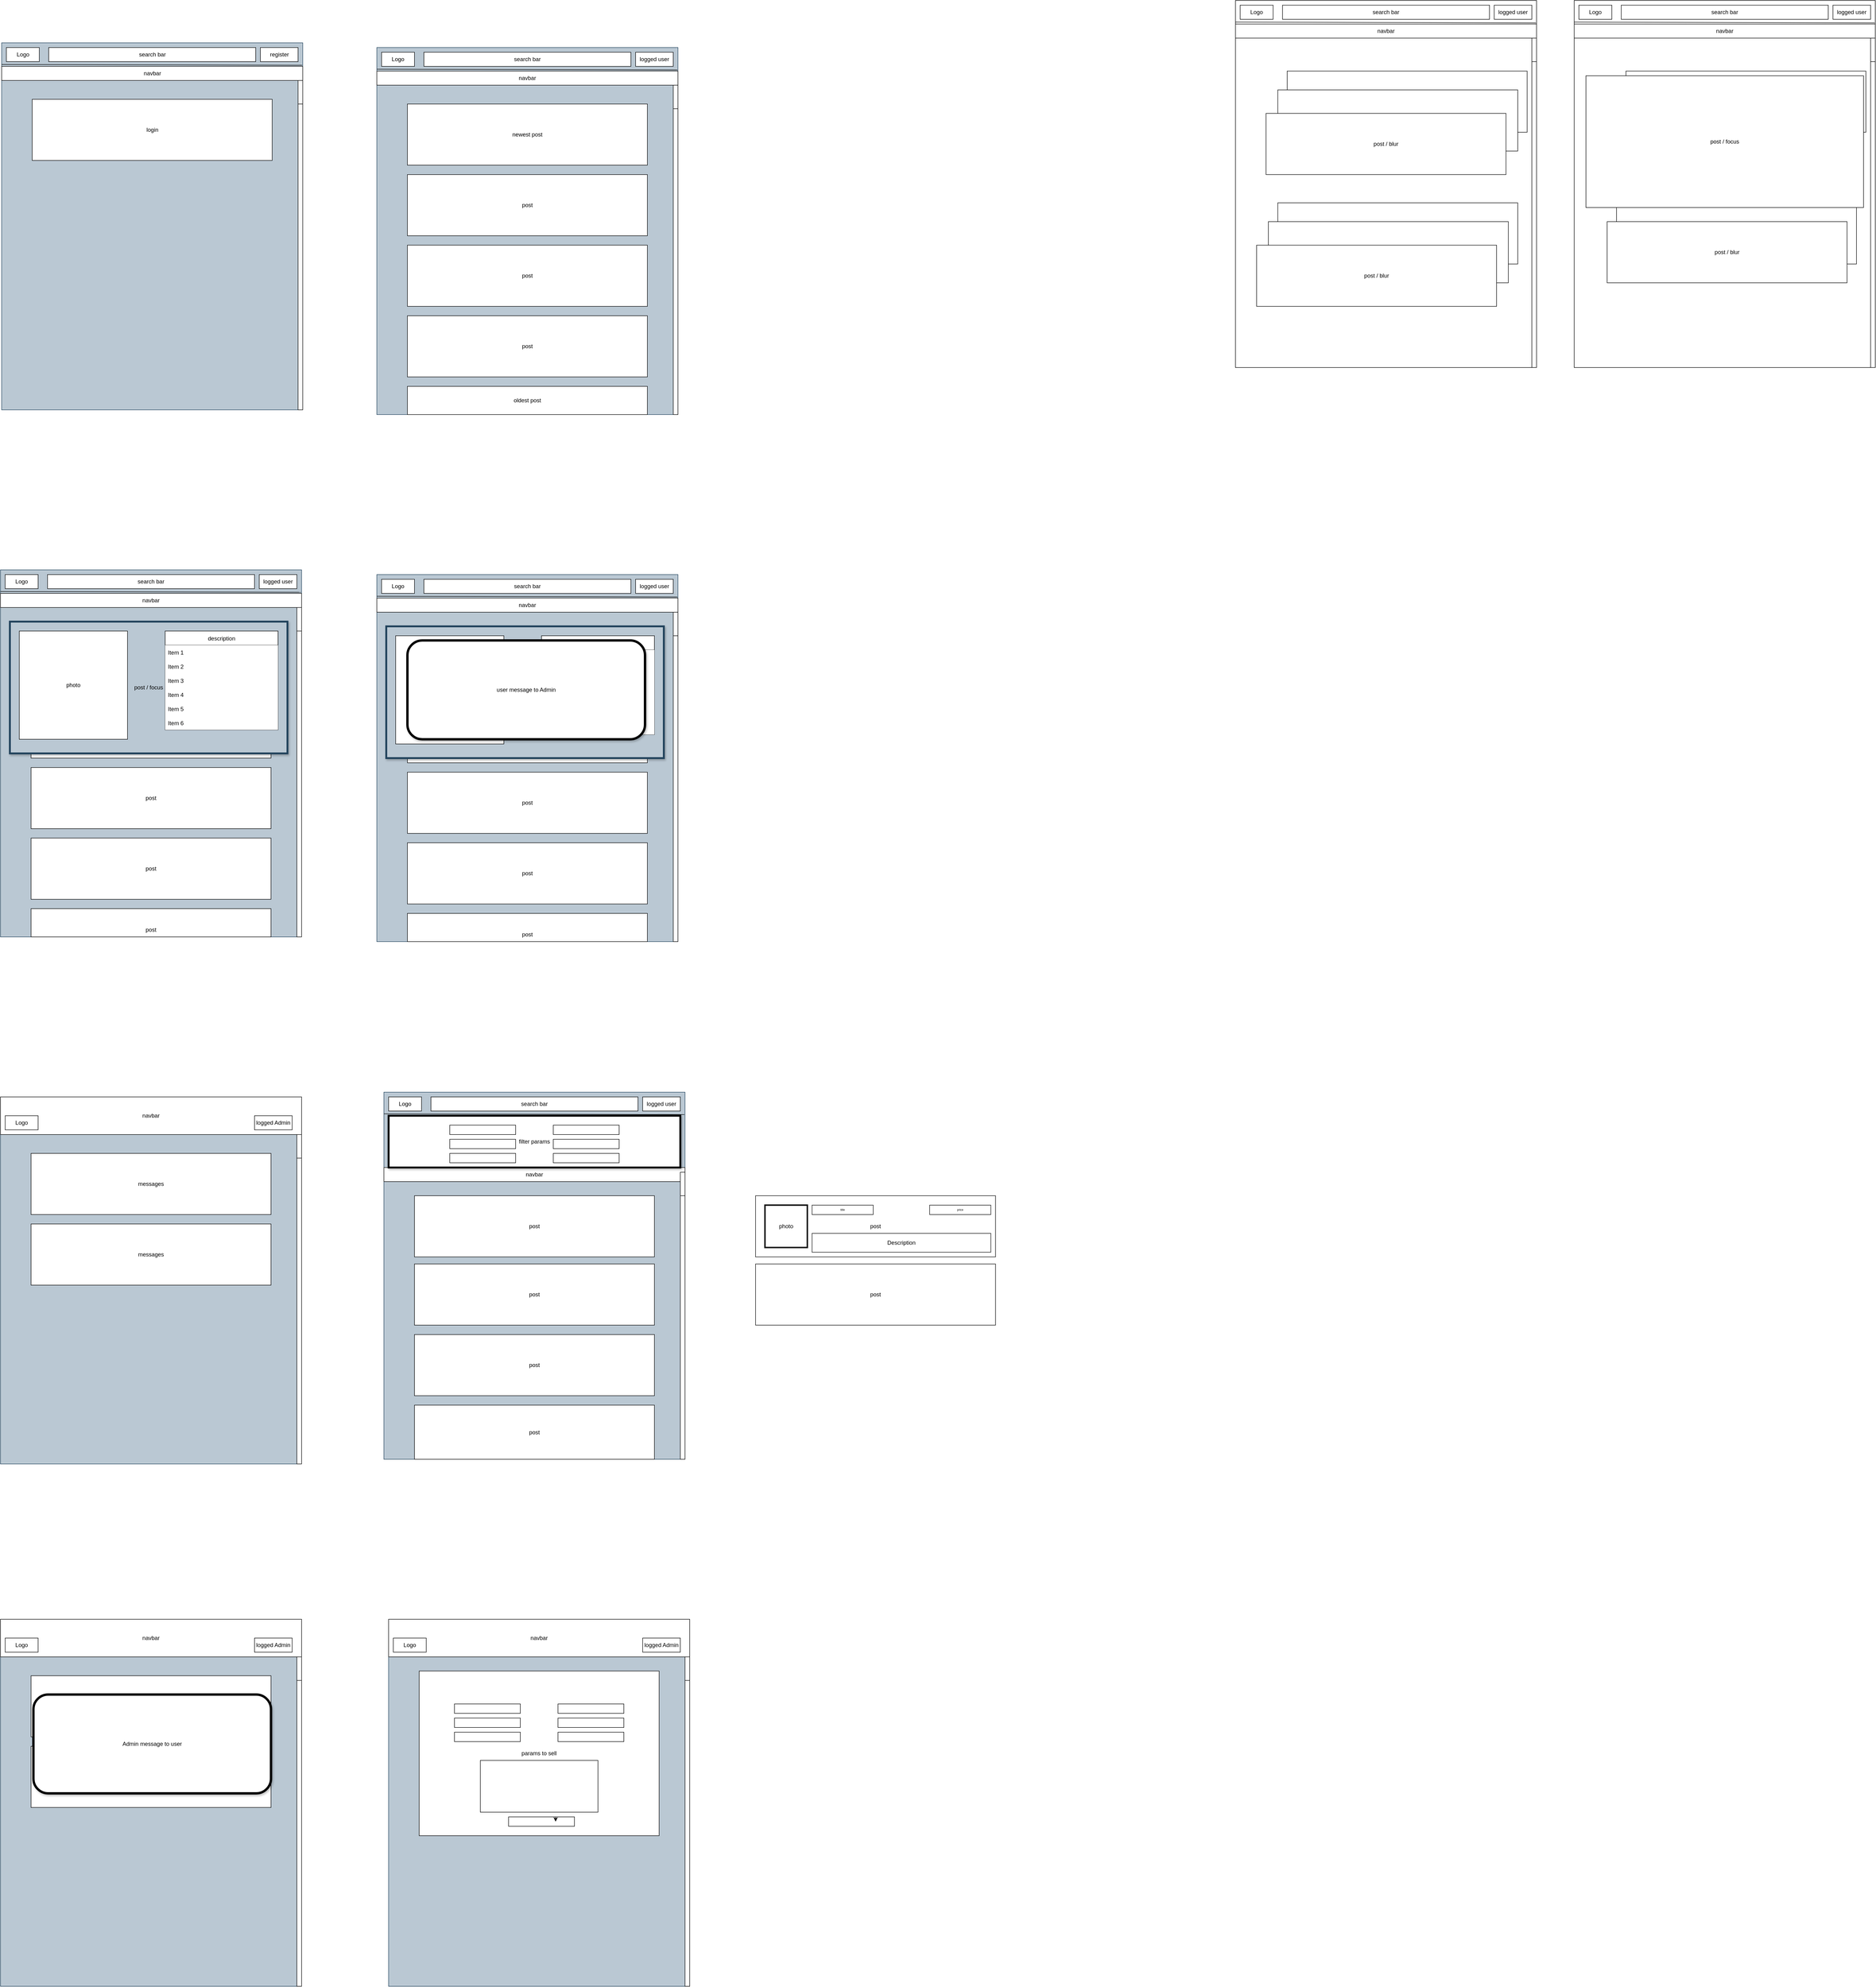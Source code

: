<mxfile version="17.4.0" type="github"><diagram id="93Ngcf3RvPuJD8LFvW3L" name="Page-1"><mxGraphModel dx="2220" dy="1323" grid="1" gridSize="10" guides="1" tooltips="1" connect="1" arrows="1" fold="1" page="1" pageScale="1" pageWidth="850" pageHeight="1100" math="0" shadow="0"><root><mxCell id="0"/><mxCell id="1" parent="0"/><mxCell id="HHoXv9YRz0qzlwkMwSRR-1" value="" style="rounded=0;whiteSpace=wrap;html=1;fillColor=#bac8d3;strokeColor=#23445d;" vertex="1" parent="1"><mxGeometry x="75" y="100" width="640" height="780" as="geometry"/></mxCell><mxCell id="HHoXv9YRz0qzlwkMwSRR-2" value="Logo" style="rounded=0;whiteSpace=wrap;html=1;" vertex="1" parent="1"><mxGeometry x="85" y="110" width="70" height="30" as="geometry"/></mxCell><mxCell id="HHoXv9YRz0qzlwkMwSRR-3" value="search bar" style="rounded=0;whiteSpace=wrap;html=1;" vertex="1" parent="1"><mxGeometry x="175" y="110" width="440" height="30" as="geometry"/></mxCell><mxCell id="HHoXv9YRz0qzlwkMwSRR-4" value="logged user" style="rounded=0;whiteSpace=wrap;html=1;" vertex="1" parent="1"><mxGeometry x="625" y="110" width="80" height="30" as="geometry"/></mxCell><mxCell id="HHoXv9YRz0qzlwkMwSRR-5" value="" style="endArrow=none;html=1;rounded=0;entryX=0.998;entryY=0.061;entryDx=0;entryDy=0;entryPerimeter=0;" edge="1" parent="1" target="HHoXv9YRz0qzlwkMwSRR-1"><mxGeometry width="50" height="50" relative="1" as="geometry"><mxPoint x="75" y="146" as="sourcePoint"/><mxPoint x="475" y="460" as="targetPoint"/></mxGeometry></mxCell><mxCell id="HHoXv9YRz0qzlwkMwSRR-6" value="navbar" style="rounded=0;whiteSpace=wrap;html=1;" vertex="1" parent="1"><mxGeometry x="75" y="150" width="640" height="30" as="geometry"/></mxCell><mxCell id="HHoXv9YRz0qzlwkMwSRR-19" value="newest post" style="rounded=0;whiteSpace=wrap;html=1;" vertex="1" parent="1"><mxGeometry x="140" y="220" width="510" height="130" as="geometry"/></mxCell><mxCell id="HHoXv9YRz0qzlwkMwSRR-20" value="post" style="rounded=0;whiteSpace=wrap;html=1;" vertex="1" parent="1"><mxGeometry x="140" y="370" width="510" height="130" as="geometry"/></mxCell><mxCell id="HHoXv9YRz0qzlwkMwSRR-21" value="post" style="rounded=0;whiteSpace=wrap;html=1;" vertex="1" parent="1"><mxGeometry x="140" y="520" width="510" height="130" as="geometry"/></mxCell><mxCell id="HHoXv9YRz0qzlwkMwSRR-22" value="post" style="rounded=0;whiteSpace=wrap;html=1;" vertex="1" parent="1"><mxGeometry x="140" y="670" width="510" height="130" as="geometry"/></mxCell><mxCell id="HHoXv9YRz0qzlwkMwSRR-23" value="oldest post" style="rounded=0;whiteSpace=wrap;html=1;" vertex="1" parent="1"><mxGeometry x="140" y="820" width="510" height="60" as="geometry"/></mxCell><mxCell id="HHoXv9YRz0qzlwkMwSRR-24" value="" style="rounded=0;whiteSpace=wrap;html=1;" vertex="1" parent="1"><mxGeometry x="705" y="180" width="10" height="700" as="geometry"/></mxCell><mxCell id="HHoXv9YRz0qzlwkMwSRR-25" value="" style="rounded=0;whiteSpace=wrap;html=1;" vertex="1" parent="1"><mxGeometry x="705" y="180" width="10" height="50" as="geometry"/></mxCell><mxCell id="HHoXv9YRz0qzlwkMwSRR-28" value="" style="rounded=0;whiteSpace=wrap;html=1;fillColor=#bac8d3;strokeColor=#23445d;" vertex="1" parent="1"><mxGeometry x="-722.5" y="90" width="640" height="780" as="geometry"/></mxCell><mxCell id="HHoXv9YRz0qzlwkMwSRR-29" value="Logo" style="rounded=0;whiteSpace=wrap;html=1;" vertex="1" parent="1"><mxGeometry x="-712.5" y="100" width="70" height="30" as="geometry"/></mxCell><mxCell id="HHoXv9YRz0qzlwkMwSRR-30" value="search bar" style="rounded=0;whiteSpace=wrap;html=1;" vertex="1" parent="1"><mxGeometry x="-622.5" y="100" width="440" height="30" as="geometry"/></mxCell><mxCell id="HHoXv9YRz0qzlwkMwSRR-31" value="register" style="rounded=0;whiteSpace=wrap;html=1;" vertex="1" parent="1"><mxGeometry x="-172.5" y="100" width="80" height="30" as="geometry"/></mxCell><mxCell id="HHoXv9YRz0qzlwkMwSRR-32" value="" style="endArrow=none;html=1;rounded=0;entryX=0.998;entryY=0.061;entryDx=0;entryDy=0;entryPerimeter=0;" edge="1" parent="1" target="HHoXv9YRz0qzlwkMwSRR-28"><mxGeometry width="50" height="50" relative="1" as="geometry"><mxPoint x="-722.5" y="136" as="sourcePoint"/><mxPoint x="-322.5" y="450" as="targetPoint"/></mxGeometry></mxCell><mxCell id="HHoXv9YRz0qzlwkMwSRR-33" value="navbar" style="rounded=0;whiteSpace=wrap;html=1;" vertex="1" parent="1"><mxGeometry x="-722.5" y="140" width="640" height="30" as="geometry"/></mxCell><mxCell id="HHoXv9YRz0qzlwkMwSRR-34" value="login" style="rounded=0;whiteSpace=wrap;html=1;" vertex="1" parent="1"><mxGeometry x="-657.5" y="210" width="510" height="130" as="geometry"/></mxCell><mxCell id="HHoXv9YRz0qzlwkMwSRR-39" value="" style="rounded=0;whiteSpace=wrap;html=1;" vertex="1" parent="1"><mxGeometry x="-92.5" y="170" width="10" height="700" as="geometry"/></mxCell><mxCell id="HHoXv9YRz0qzlwkMwSRR-40" value="" style="rounded=0;whiteSpace=wrap;html=1;" vertex="1" parent="1"><mxGeometry x="-92.5" y="170" width="10" height="50" as="geometry"/></mxCell><mxCell id="HHoXv9YRz0qzlwkMwSRR-41" value="" style="rounded=0;whiteSpace=wrap;html=1;" vertex="1" parent="1"><mxGeometry x="1900" width="640" height="780" as="geometry"/></mxCell><mxCell id="HHoXv9YRz0qzlwkMwSRR-42" value="Logo" style="rounded=0;whiteSpace=wrap;html=1;" vertex="1" parent="1"><mxGeometry x="1910" y="10" width="70" height="30" as="geometry"/></mxCell><mxCell id="HHoXv9YRz0qzlwkMwSRR-43" value="search bar" style="rounded=0;whiteSpace=wrap;html=1;" vertex="1" parent="1"><mxGeometry x="2000" y="10" width="440" height="30" as="geometry"/></mxCell><mxCell id="HHoXv9YRz0qzlwkMwSRR-44" value="logged user" style="rounded=0;whiteSpace=wrap;html=1;" vertex="1" parent="1"><mxGeometry x="2450" y="10" width="80" height="30" as="geometry"/></mxCell><mxCell id="HHoXv9YRz0qzlwkMwSRR-45" value="" style="endArrow=none;html=1;rounded=0;entryX=0.998;entryY=0.061;entryDx=0;entryDy=0;entryPerimeter=0;" edge="1" parent="1" target="HHoXv9YRz0qzlwkMwSRR-41"><mxGeometry width="50" height="50" relative="1" as="geometry"><mxPoint x="1900.0" y="46" as="sourcePoint"/><mxPoint x="2300" y="360" as="targetPoint"/></mxGeometry></mxCell><mxCell id="HHoXv9YRz0qzlwkMwSRR-46" value="navbar" style="rounded=0;whiteSpace=wrap;html=1;" vertex="1" parent="1"><mxGeometry x="1900" y="50" width="640" height="30" as="geometry"/></mxCell><mxCell id="HHoXv9YRz0qzlwkMwSRR-47" value="post" style="rounded=0;whiteSpace=wrap;html=1;" vertex="1" parent="1"><mxGeometry x="2010" y="150" width="510" height="130" as="geometry"/></mxCell><mxCell id="HHoXv9YRz0qzlwkMwSRR-48" value="post" style="rounded=0;whiteSpace=wrap;html=1;" vertex="1" parent="1"><mxGeometry x="1990" y="190" width="510" height="130" as="geometry"/></mxCell><mxCell id="HHoXv9YRz0qzlwkMwSRR-49" value="post / blur" style="rounded=0;whiteSpace=wrap;html=1;" vertex="1" parent="1"><mxGeometry x="1965" y="240" width="510" height="130" as="geometry"/></mxCell><mxCell id="HHoXv9YRz0qzlwkMwSRR-52" value="" style="rounded=0;whiteSpace=wrap;html=1;" vertex="1" parent="1"><mxGeometry x="2530" y="80" width="10" height="700" as="geometry"/></mxCell><mxCell id="HHoXv9YRz0qzlwkMwSRR-53" value="" style="rounded=0;whiteSpace=wrap;html=1;" vertex="1" parent="1"><mxGeometry x="2530" y="80" width="10" height="50" as="geometry"/></mxCell><mxCell id="HHoXv9YRz0qzlwkMwSRR-54" value="post" style="rounded=0;whiteSpace=wrap;html=1;" vertex="1" parent="1"><mxGeometry x="1990" y="430" width="510" height="130" as="geometry"/></mxCell><mxCell id="HHoXv9YRz0qzlwkMwSRR-55" value="post" style="rounded=0;whiteSpace=wrap;html=1;" vertex="1" parent="1"><mxGeometry x="1970" y="470" width="510" height="130" as="geometry"/></mxCell><mxCell id="HHoXv9YRz0qzlwkMwSRR-56" value="post / blur" style="rounded=0;whiteSpace=wrap;html=1;" vertex="1" parent="1"><mxGeometry x="1945" y="520" width="510" height="130" as="geometry"/></mxCell><mxCell id="HHoXv9YRz0qzlwkMwSRR-58" value="" style="rounded=0;whiteSpace=wrap;html=1;" vertex="1" parent="1"><mxGeometry x="2620" width="640" height="780" as="geometry"/></mxCell><mxCell id="HHoXv9YRz0qzlwkMwSRR-59" value="Logo" style="rounded=0;whiteSpace=wrap;html=1;" vertex="1" parent="1"><mxGeometry x="2630" y="10" width="70" height="30" as="geometry"/></mxCell><mxCell id="HHoXv9YRz0qzlwkMwSRR-60" value="search bar" style="rounded=0;whiteSpace=wrap;html=1;" vertex="1" parent="1"><mxGeometry x="2720" y="10" width="440" height="30" as="geometry"/></mxCell><mxCell id="HHoXv9YRz0qzlwkMwSRR-61" value="logged user" style="rounded=0;whiteSpace=wrap;html=1;" vertex="1" parent="1"><mxGeometry x="3170" y="10" width="80" height="30" as="geometry"/></mxCell><mxCell id="HHoXv9YRz0qzlwkMwSRR-62" value="" style="endArrow=none;html=1;rounded=0;entryX=0.998;entryY=0.061;entryDx=0;entryDy=0;entryPerimeter=0;" edge="1" parent="1" target="HHoXv9YRz0qzlwkMwSRR-58"><mxGeometry width="50" height="50" relative="1" as="geometry"><mxPoint x="2620" y="46" as="sourcePoint"/><mxPoint x="3020" y="360" as="targetPoint"/></mxGeometry></mxCell><mxCell id="HHoXv9YRz0qzlwkMwSRR-63" value="navbar" style="rounded=0;whiteSpace=wrap;html=1;" vertex="1" parent="1"><mxGeometry x="2620" y="50" width="640" height="30" as="geometry"/></mxCell><mxCell id="HHoXv9YRz0qzlwkMwSRR-64" value="post" style="rounded=0;whiteSpace=wrap;html=1;" vertex="1" parent="1"><mxGeometry x="2730" y="150" width="510" height="130" as="geometry"/></mxCell><mxCell id="HHoXv9YRz0qzlwkMwSRR-65" value="post" style="rounded=0;whiteSpace=wrap;html=1;" vertex="1" parent="1"><mxGeometry x="2710" y="190" width="510" height="130" as="geometry"/></mxCell><mxCell id="HHoXv9YRz0qzlwkMwSRR-66" value="post" style="rounded=0;whiteSpace=wrap;html=1;" vertex="1" parent="1"><mxGeometry x="2685" y="240" width="510" height="130" as="geometry"/></mxCell><mxCell id="HHoXv9YRz0qzlwkMwSRR-67" value="" style="rounded=0;whiteSpace=wrap;html=1;" vertex="1" parent="1"><mxGeometry x="3250" y="80" width="10" height="700" as="geometry"/></mxCell><mxCell id="HHoXv9YRz0qzlwkMwSRR-68" value="" style="rounded=0;whiteSpace=wrap;html=1;" vertex="1" parent="1"><mxGeometry x="3250" y="80" width="10" height="50" as="geometry"/></mxCell><mxCell id="HHoXv9YRz0qzlwkMwSRR-69" value="post" style="rounded=0;whiteSpace=wrap;html=1;" vertex="1" parent="1"><mxGeometry x="2710" y="430" width="510" height="130" as="geometry"/></mxCell><mxCell id="HHoXv9YRz0qzlwkMwSRR-70" value="post / blur" style="rounded=0;whiteSpace=wrap;html=1;" vertex="1" parent="1"><mxGeometry x="2690" y="470" width="510" height="130" as="geometry"/></mxCell><mxCell id="HHoXv9YRz0qzlwkMwSRR-71" value="post / focus" style="rounded=0;whiteSpace=wrap;html=1;" vertex="1" parent="1"><mxGeometry x="2645" y="160" width="590" height="280" as="geometry"/></mxCell><mxCell id="HHoXv9YRz0qzlwkMwSRR-72" value="" style="rounded=0;whiteSpace=wrap;html=1;fillColor=#bac8d3;strokeColor=#23445d;" vertex="1" parent="1"><mxGeometry x="-725" y="1210" width="640" height="780" as="geometry"/></mxCell><mxCell id="HHoXv9YRz0qzlwkMwSRR-73" value="Logo" style="rounded=0;whiteSpace=wrap;html=1;" vertex="1" parent="1"><mxGeometry x="-715" y="1220" width="70" height="30" as="geometry"/></mxCell><mxCell id="HHoXv9YRz0qzlwkMwSRR-74" value="search bar" style="rounded=0;whiteSpace=wrap;html=1;" vertex="1" parent="1"><mxGeometry x="-625" y="1220" width="440" height="30" as="geometry"/></mxCell><mxCell id="HHoXv9YRz0qzlwkMwSRR-75" value="logged user" style="rounded=0;whiteSpace=wrap;html=1;" vertex="1" parent="1"><mxGeometry x="-175" y="1220" width="80" height="30" as="geometry"/></mxCell><mxCell id="HHoXv9YRz0qzlwkMwSRR-76" value="" style="endArrow=none;html=1;rounded=0;entryX=0.998;entryY=0.061;entryDx=0;entryDy=0;entryPerimeter=0;" edge="1" parent="1" target="HHoXv9YRz0qzlwkMwSRR-72"><mxGeometry width="50" height="50" relative="1" as="geometry"><mxPoint x="-725" y="1256" as="sourcePoint"/><mxPoint x="-325" y="1570" as="targetPoint"/></mxGeometry></mxCell><mxCell id="HHoXv9YRz0qzlwkMwSRR-77" value="navbar" style="rounded=0;whiteSpace=wrap;html=1;" vertex="1" parent="1"><mxGeometry x="-725" y="1260" width="640" height="30" as="geometry"/></mxCell><mxCell id="HHoXv9YRz0qzlwkMwSRR-78" value="post" style="rounded=0;whiteSpace=wrap;html=1;" vertex="1" parent="1"><mxGeometry x="-660" y="1330" width="510" height="130" as="geometry"/></mxCell><mxCell id="HHoXv9YRz0qzlwkMwSRR-79" value="post" style="rounded=0;whiteSpace=wrap;html=1;" vertex="1" parent="1"><mxGeometry x="-660" y="1480" width="510" height="130" as="geometry"/></mxCell><mxCell id="HHoXv9YRz0qzlwkMwSRR-80" value="post" style="rounded=0;whiteSpace=wrap;html=1;" vertex="1" parent="1"><mxGeometry x="-660" y="1630" width="510" height="130" as="geometry"/></mxCell><mxCell id="HHoXv9YRz0qzlwkMwSRR-81" value="post" style="rounded=0;whiteSpace=wrap;html=1;" vertex="1" parent="1"><mxGeometry x="-660" y="1780" width="510" height="130" as="geometry"/></mxCell><mxCell id="HHoXv9YRz0qzlwkMwSRR-82" value="&lt;br&gt;&lt;br&gt;post" style="rounded=0;whiteSpace=wrap;html=1;" vertex="1" parent="1"><mxGeometry x="-660" y="1930" width="510" height="60" as="geometry"/></mxCell><mxCell id="HHoXv9YRz0qzlwkMwSRR-83" value="" style="rounded=0;whiteSpace=wrap;html=1;" vertex="1" parent="1"><mxGeometry x="-95" y="1290" width="10" height="700" as="geometry"/></mxCell><mxCell id="HHoXv9YRz0qzlwkMwSRR-84" value="" style="rounded=0;whiteSpace=wrap;html=1;" vertex="1" parent="1"><mxGeometry x="-95" y="1290" width="10" height="50" as="geometry"/></mxCell><mxCell id="HHoXv9YRz0qzlwkMwSRR-85" value="post / focus" style="rounded=0;whiteSpace=wrap;html=1;fillColor=#bac8d3;strokeColor=#23445d;gradientColor=none;strokeWidth=4;perimeterSpacing=8;glass=0;shadow=1;sketch=0;" vertex="1" parent="1"><mxGeometry x="-705" y="1320" width="590" height="280" as="geometry"/></mxCell><mxCell id="HHoXv9YRz0qzlwkMwSRR-86" value="photo" style="whiteSpace=wrap;html=1;aspect=fixed;" vertex="1" parent="1"><mxGeometry x="-685" y="1340" width="230" height="230" as="geometry"/></mxCell><mxCell id="HHoXv9YRz0qzlwkMwSRR-87" value="description" style="swimlane;fontStyle=0;childLayout=stackLayout;horizontal=1;startSize=30;horizontalStack=0;resizeParent=1;resizeParentMax=0;resizeLast=0;collapsible=1;marginBottom=0;" vertex="1" parent="1"><mxGeometry x="-375" y="1340" width="240" height="210" as="geometry"/></mxCell><mxCell id="HHoXv9YRz0qzlwkMwSRR-88" value="Item 1" style="text;align=left;verticalAlign=middle;spacingLeft=4;spacingRight=4;overflow=hidden;points=[[0,0.5],[1,0.5]];portConstraint=eastwest;rotatable=0;fillColor=default;" vertex="1" parent="HHoXv9YRz0qzlwkMwSRR-87"><mxGeometry y="30" width="240" height="30" as="geometry"/></mxCell><mxCell id="HHoXv9YRz0qzlwkMwSRR-89" value="Item 2" style="text;align=left;verticalAlign=middle;spacingLeft=4;spacingRight=4;overflow=hidden;points=[[0,0.5],[1,0.5]];portConstraint=eastwest;rotatable=0;fillColor=default;" vertex="1" parent="HHoXv9YRz0qzlwkMwSRR-87"><mxGeometry y="60" width="240" height="30" as="geometry"/></mxCell><mxCell id="HHoXv9YRz0qzlwkMwSRR-90" value="Item 3" style="text;align=left;verticalAlign=middle;spacingLeft=4;spacingRight=4;overflow=hidden;points=[[0,0.5],[1,0.5]];portConstraint=eastwest;rotatable=0;fillColor=default;" vertex="1" parent="HHoXv9YRz0qzlwkMwSRR-87"><mxGeometry y="90" width="240" height="30" as="geometry"/></mxCell><mxCell id="HHoXv9YRz0qzlwkMwSRR-91" value="Item 4" style="text;align=left;verticalAlign=middle;spacingLeft=4;spacingRight=4;overflow=hidden;points=[[0,0.5],[1,0.5]];portConstraint=eastwest;rotatable=0;fillColor=default;" vertex="1" parent="HHoXv9YRz0qzlwkMwSRR-87"><mxGeometry y="120" width="240" height="30" as="geometry"/></mxCell><mxCell id="HHoXv9YRz0qzlwkMwSRR-92" value="Item 5" style="text;align=left;verticalAlign=middle;spacingLeft=4;spacingRight=4;overflow=hidden;points=[[0,0.5],[1,0.5]];portConstraint=eastwest;rotatable=0;fillColor=default;" vertex="1" parent="HHoXv9YRz0qzlwkMwSRR-87"><mxGeometry y="150" width="240" height="30" as="geometry"/></mxCell><mxCell id="HHoXv9YRz0qzlwkMwSRR-93" value="Item 6" style="text;align=left;verticalAlign=middle;spacingLeft=4;spacingRight=4;overflow=hidden;points=[[0,0.5],[1,0.5]];portConstraint=eastwest;rotatable=0;fillColor=default;" vertex="1" parent="HHoXv9YRz0qzlwkMwSRR-87"><mxGeometry y="180" width="240" height="30" as="geometry"/></mxCell><mxCell id="HHoXv9YRz0qzlwkMwSRR-94" value="" style="rounded=0;whiteSpace=wrap;html=1;fillColor=#bac8d3;strokeColor=#23445d;" vertex="1" parent="1"><mxGeometry x="90" y="2320" width="640" height="780" as="geometry"/></mxCell><mxCell id="HHoXv9YRz0qzlwkMwSRR-95" value="Logo" style="rounded=0;whiteSpace=wrap;html=1;" vertex="1" parent="1"><mxGeometry x="100" y="2330" width="70" height="30" as="geometry"/></mxCell><mxCell id="HHoXv9YRz0qzlwkMwSRR-96" value="search bar" style="rounded=0;whiteSpace=wrap;html=1;" vertex="1" parent="1"><mxGeometry x="190" y="2330" width="440" height="30" as="geometry"/></mxCell><mxCell id="HHoXv9YRz0qzlwkMwSRR-97" value="logged user" style="rounded=0;whiteSpace=wrap;html=1;" vertex="1" parent="1"><mxGeometry x="640" y="2330" width="80" height="30" as="geometry"/></mxCell><mxCell id="HHoXv9YRz0qzlwkMwSRR-98" value="" style="endArrow=none;html=1;rounded=0;entryX=0.998;entryY=0.061;entryDx=0;entryDy=0;entryPerimeter=0;" edge="1" parent="1" target="HHoXv9YRz0qzlwkMwSRR-94"><mxGeometry width="50" height="50" relative="1" as="geometry"><mxPoint x="90" y="2366" as="sourcePoint"/><mxPoint x="490" y="2680" as="targetPoint"/></mxGeometry></mxCell><mxCell id="HHoXv9YRz0qzlwkMwSRR-99" value="navbar" style="rounded=0;whiteSpace=wrap;html=1;" vertex="1" parent="1"><mxGeometry x="90" y="2480" width="640" height="30" as="geometry"/></mxCell><mxCell id="HHoXv9YRz0qzlwkMwSRR-100" value="post" style="rounded=0;whiteSpace=wrap;html=1;" vertex="1" parent="1"><mxGeometry x="155" y="2685" width="510" height="130" as="geometry"/></mxCell><mxCell id="HHoXv9YRz0qzlwkMwSRR-101" value="post" style="rounded=0;whiteSpace=wrap;html=1;" vertex="1" parent="1"><mxGeometry x="155" y="2835" width="510" height="130" as="geometry"/></mxCell><mxCell id="HHoXv9YRz0qzlwkMwSRR-102" value="post" style="rounded=0;whiteSpace=wrap;html=1;" vertex="1" parent="1"><mxGeometry x="155" y="2985" width="510" height="115" as="geometry"/></mxCell><mxCell id="HHoXv9YRz0qzlwkMwSRR-105" value="" style="rounded=0;whiteSpace=wrap;html=1;" vertex="1" parent="1"><mxGeometry x="720" y="2490" width="10" height="610" as="geometry"/></mxCell><mxCell id="HHoXv9YRz0qzlwkMwSRR-106" value="" style="rounded=0;whiteSpace=wrap;html=1;" vertex="1" parent="1"><mxGeometry x="720" y="2490" width="10" height="50" as="geometry"/></mxCell><mxCell id="HHoXv9YRz0qzlwkMwSRR-107" value="filter params" style="rounded=0;whiteSpace=wrap;html=1;shadow=1;glass=0;sketch=0;strokeWidth=4;fillColor=default;gradientColor=none;" vertex="1" parent="1"><mxGeometry x="100" y="2370" width="620" height="110" as="geometry"/></mxCell><mxCell id="HHoXv9YRz0qzlwkMwSRR-108" value="" style="rounded=0;whiteSpace=wrap;html=1;shadow=0;glass=0;sketch=0;strokeWidth=1;fillColor=default;gradientColor=none;" vertex="1" parent="1"><mxGeometry x="230" y="2390" width="140" height="20" as="geometry"/></mxCell><mxCell id="HHoXv9YRz0qzlwkMwSRR-109" value="" style="rounded=0;whiteSpace=wrap;html=1;shadow=0;glass=0;sketch=0;strokeWidth=1;fillColor=default;gradientColor=none;" vertex="1" parent="1"><mxGeometry x="230" y="2420" width="140" height="20" as="geometry"/></mxCell><mxCell id="HHoXv9YRz0qzlwkMwSRR-110" value="" style="rounded=0;whiteSpace=wrap;html=1;shadow=0;glass=0;sketch=0;strokeWidth=1;fillColor=default;gradientColor=none;" vertex="1" parent="1"><mxGeometry x="230" y="2450" width="140" height="20" as="geometry"/></mxCell><mxCell id="HHoXv9YRz0qzlwkMwSRR-111" value="" style="rounded=0;whiteSpace=wrap;html=1;shadow=0;glass=0;sketch=0;strokeWidth=1;fillColor=default;gradientColor=none;" vertex="1" parent="1"><mxGeometry x="450" y="2390" width="140" height="20" as="geometry"/></mxCell><mxCell id="HHoXv9YRz0qzlwkMwSRR-112" value="" style="rounded=0;whiteSpace=wrap;html=1;shadow=0;glass=0;sketch=0;strokeWidth=1;fillColor=default;gradientColor=none;" vertex="1" parent="1"><mxGeometry x="450" y="2420" width="140" height="20" as="geometry"/></mxCell><mxCell id="HHoXv9YRz0qzlwkMwSRR-113" value="" style="rounded=0;whiteSpace=wrap;html=1;shadow=0;glass=0;sketch=0;strokeWidth=1;fillColor=default;gradientColor=none;" vertex="1" parent="1"><mxGeometry x="450" y="2450" width="140" height="20" as="geometry"/></mxCell><mxCell id="HHoXv9YRz0qzlwkMwSRR-114" value="post" style="rounded=0;whiteSpace=wrap;html=1;" vertex="1" parent="1"><mxGeometry x="155" y="2540" width="510" height="130" as="geometry"/></mxCell><mxCell id="HHoXv9YRz0qzlwkMwSRR-115" style="edgeStyle=orthogonalEdgeStyle;rounded=0;orthogonalLoop=1;jettySize=auto;html=1;exitX=0.5;exitY=1;exitDx=0;exitDy=0;" edge="1" parent="1" source="HHoXv9YRz0qzlwkMwSRR-102" target="HHoXv9YRz0qzlwkMwSRR-102"><mxGeometry relative="1" as="geometry"/></mxCell><mxCell id="HHoXv9YRz0qzlwkMwSRR-117" value="" style="rounded=0;whiteSpace=wrap;html=1;fillColor=#bac8d3;strokeColor=#23445d;" vertex="1" parent="1"><mxGeometry x="75" y="1220" width="640" height="780" as="geometry"/></mxCell><mxCell id="HHoXv9YRz0qzlwkMwSRR-118" value="Logo" style="rounded=0;whiteSpace=wrap;html=1;" vertex="1" parent="1"><mxGeometry x="85" y="1230" width="70" height="30" as="geometry"/></mxCell><mxCell id="HHoXv9YRz0qzlwkMwSRR-119" value="search bar" style="rounded=0;whiteSpace=wrap;html=1;" vertex="1" parent="1"><mxGeometry x="175" y="1230" width="440" height="30" as="geometry"/></mxCell><mxCell id="HHoXv9YRz0qzlwkMwSRR-120" value="logged user" style="rounded=0;whiteSpace=wrap;html=1;" vertex="1" parent="1"><mxGeometry x="625" y="1230" width="80" height="30" as="geometry"/></mxCell><mxCell id="HHoXv9YRz0qzlwkMwSRR-121" value="" style="endArrow=none;html=1;rounded=0;entryX=0.998;entryY=0.061;entryDx=0;entryDy=0;entryPerimeter=0;" edge="1" parent="1" target="HHoXv9YRz0qzlwkMwSRR-117"><mxGeometry width="50" height="50" relative="1" as="geometry"><mxPoint x="75" y="1266" as="sourcePoint"/><mxPoint x="475" y="1580" as="targetPoint"/></mxGeometry></mxCell><mxCell id="HHoXv9YRz0qzlwkMwSRR-122" value="navbar" style="rounded=0;whiteSpace=wrap;html=1;" vertex="1" parent="1"><mxGeometry x="75" y="1270" width="640" height="30" as="geometry"/></mxCell><mxCell id="HHoXv9YRz0qzlwkMwSRR-123" value="post" style="rounded=0;whiteSpace=wrap;html=1;" vertex="1" parent="1"><mxGeometry x="140" y="1340" width="510" height="130" as="geometry"/></mxCell><mxCell id="HHoXv9YRz0qzlwkMwSRR-124" value="post" style="rounded=0;whiteSpace=wrap;html=1;" vertex="1" parent="1"><mxGeometry x="140" y="1490" width="510" height="130" as="geometry"/></mxCell><mxCell id="HHoXv9YRz0qzlwkMwSRR-125" value="post" style="rounded=0;whiteSpace=wrap;html=1;" vertex="1" parent="1"><mxGeometry x="140" y="1640" width="510" height="130" as="geometry"/></mxCell><mxCell id="HHoXv9YRz0qzlwkMwSRR-126" value="post" style="rounded=0;whiteSpace=wrap;html=1;" vertex="1" parent="1"><mxGeometry x="140" y="1790" width="510" height="130" as="geometry"/></mxCell><mxCell id="HHoXv9YRz0qzlwkMwSRR-127" value="&lt;br&gt;&lt;br&gt;post" style="rounded=0;whiteSpace=wrap;html=1;" vertex="1" parent="1"><mxGeometry x="140" y="1940" width="510" height="60" as="geometry"/></mxCell><mxCell id="HHoXv9YRz0qzlwkMwSRR-128" value="" style="rounded=0;whiteSpace=wrap;html=1;" vertex="1" parent="1"><mxGeometry x="705" y="1300" width="10" height="700" as="geometry"/></mxCell><mxCell id="HHoXv9YRz0qzlwkMwSRR-129" value="" style="rounded=0;whiteSpace=wrap;html=1;" vertex="1" parent="1"><mxGeometry x="705" y="1300" width="10" height="50" as="geometry"/></mxCell><mxCell id="HHoXv9YRz0qzlwkMwSRR-130" value="post / focus" style="rounded=0;whiteSpace=wrap;html=1;fillColor=#bac8d3;strokeColor=#23445d;gradientColor=none;strokeWidth=4;perimeterSpacing=8;glass=0;shadow=1;sketch=0;" vertex="1" parent="1"><mxGeometry x="95" y="1330" width="590" height="280" as="geometry"/></mxCell><mxCell id="HHoXv9YRz0qzlwkMwSRR-131" value="photo" style="whiteSpace=wrap;html=1;aspect=fixed;" vertex="1" parent="1"><mxGeometry x="115" y="1350" width="230" height="230" as="geometry"/></mxCell><mxCell id="HHoXv9YRz0qzlwkMwSRR-132" value="description" style="swimlane;fontStyle=0;childLayout=stackLayout;horizontal=1;startSize=30;horizontalStack=0;resizeParent=1;resizeParentMax=0;resizeLast=0;collapsible=1;marginBottom=0;" vertex="1" parent="1"><mxGeometry x="425" y="1350" width="240" height="210" as="geometry"/></mxCell><mxCell id="HHoXv9YRz0qzlwkMwSRR-133" value="Item 1" style="text;align=left;verticalAlign=middle;spacingLeft=4;spacingRight=4;overflow=hidden;points=[[0,0.5],[1,0.5]];portConstraint=eastwest;rotatable=0;fillColor=default;" vertex="1" parent="HHoXv9YRz0qzlwkMwSRR-132"><mxGeometry y="30" width="240" height="30" as="geometry"/></mxCell><mxCell id="HHoXv9YRz0qzlwkMwSRR-134" value="Item 2" style="text;align=left;verticalAlign=middle;spacingLeft=4;spacingRight=4;overflow=hidden;points=[[0,0.5],[1,0.5]];portConstraint=eastwest;rotatable=0;fillColor=default;" vertex="1" parent="HHoXv9YRz0qzlwkMwSRR-132"><mxGeometry y="60" width="240" height="30" as="geometry"/></mxCell><mxCell id="HHoXv9YRz0qzlwkMwSRR-135" value="Item 3" style="text;align=left;verticalAlign=middle;spacingLeft=4;spacingRight=4;overflow=hidden;points=[[0,0.5],[1,0.5]];portConstraint=eastwest;rotatable=0;fillColor=default;" vertex="1" parent="HHoXv9YRz0qzlwkMwSRR-132"><mxGeometry y="90" width="240" height="30" as="geometry"/></mxCell><mxCell id="HHoXv9YRz0qzlwkMwSRR-136" value="Item 4" style="text;align=left;verticalAlign=middle;spacingLeft=4;spacingRight=4;overflow=hidden;points=[[0,0.5],[1,0.5]];portConstraint=eastwest;rotatable=0;fillColor=default;" vertex="1" parent="HHoXv9YRz0qzlwkMwSRR-132"><mxGeometry y="120" width="240" height="30" as="geometry"/></mxCell><mxCell id="HHoXv9YRz0qzlwkMwSRR-137" value="Item 5" style="text;align=left;verticalAlign=middle;spacingLeft=4;spacingRight=4;overflow=hidden;points=[[0,0.5],[1,0.5]];portConstraint=eastwest;rotatable=0;fillColor=default;" vertex="1" parent="HHoXv9YRz0qzlwkMwSRR-132"><mxGeometry y="150" width="240" height="30" as="geometry"/></mxCell><mxCell id="HHoXv9YRz0qzlwkMwSRR-138" value="Item 6" style="text;align=left;verticalAlign=middle;spacingLeft=4;spacingRight=4;overflow=hidden;points=[[0,0.5],[1,0.5]];portConstraint=eastwest;rotatable=0;fillColor=default;" vertex="1" parent="HHoXv9YRz0qzlwkMwSRR-132"><mxGeometry y="180" width="240" height="30" as="geometry"/></mxCell><mxCell id="HHoXv9YRz0qzlwkMwSRR-140" value="user message to Admin" style="rounded=1;whiteSpace=wrap;html=1;shadow=1;glass=0;sketch=0;strokeWidth=5;fillColor=default;gradientColor=none;" vertex="1" parent="1"><mxGeometry x="140" y="1360" width="505" height="210" as="geometry"/></mxCell><mxCell id="HHoXv9YRz0qzlwkMwSRR-141" value="" style="rounded=0;whiteSpace=wrap;html=1;fillColor=#bac8d3;strokeColor=#23445d;" vertex="1" parent="1"><mxGeometry x="-725" y="2330" width="640" height="780" as="geometry"/></mxCell><mxCell id="HHoXv9YRz0qzlwkMwSRR-145" value="" style="endArrow=none;html=1;rounded=0;entryX=0.998;entryY=0.061;entryDx=0;entryDy=0;entryPerimeter=0;" edge="1" parent="1" target="HHoXv9YRz0qzlwkMwSRR-141"><mxGeometry width="50" height="50" relative="1" as="geometry"><mxPoint x="-725" y="2376" as="sourcePoint"/><mxPoint x="-325" y="2690" as="targetPoint"/></mxGeometry></mxCell><mxCell id="HHoXv9YRz0qzlwkMwSRR-146" value="navbar" style="rounded=0;whiteSpace=wrap;html=1;" vertex="1" parent="1"><mxGeometry x="-725" y="2330" width="640" height="80" as="geometry"/></mxCell><mxCell id="HHoXv9YRz0qzlwkMwSRR-147" value="messages" style="rounded=0;whiteSpace=wrap;html=1;" vertex="1" parent="1"><mxGeometry x="-660" y="2450" width="510" height="130" as="geometry"/></mxCell><mxCell id="HHoXv9YRz0qzlwkMwSRR-148" value="messages" style="rounded=0;whiteSpace=wrap;html=1;" vertex="1" parent="1"><mxGeometry x="-660" y="2600" width="510" height="130" as="geometry"/></mxCell><mxCell id="HHoXv9YRz0qzlwkMwSRR-152" value="" style="rounded=0;whiteSpace=wrap;html=1;" vertex="1" parent="1"><mxGeometry x="-95" y="2410" width="10" height="700" as="geometry"/></mxCell><mxCell id="HHoXv9YRz0qzlwkMwSRR-153" value="" style="rounded=0;whiteSpace=wrap;html=1;" vertex="1" parent="1"><mxGeometry x="-95" y="2410" width="10" height="50" as="geometry"/></mxCell><mxCell id="HHoXv9YRz0qzlwkMwSRR-156" value="logged Admin" style="rounded=0;whiteSpace=wrap;html=1;" vertex="1" parent="1"><mxGeometry x="-185" y="2370" width="80" height="30" as="geometry"/></mxCell><mxCell id="HHoXv9YRz0qzlwkMwSRR-157" value="Logo" style="rounded=0;whiteSpace=wrap;html=1;" vertex="1" parent="1"><mxGeometry x="-715" y="2370" width="70" height="30" as="geometry"/></mxCell><mxCell id="HHoXv9YRz0qzlwkMwSRR-158" value="" style="rounded=0;whiteSpace=wrap;html=1;fillColor=#bac8d3;strokeColor=#23445d;" vertex="1" parent="1"><mxGeometry x="100" y="3440" width="640" height="780" as="geometry"/></mxCell><mxCell id="HHoXv9YRz0qzlwkMwSRR-159" value="" style="endArrow=none;html=1;rounded=0;entryX=0.998;entryY=0.061;entryDx=0;entryDy=0;entryPerimeter=0;" edge="1" parent="1" target="HHoXv9YRz0qzlwkMwSRR-158"><mxGeometry width="50" height="50" relative="1" as="geometry"><mxPoint x="100" y="3486" as="sourcePoint"/><mxPoint x="500" y="3800" as="targetPoint"/></mxGeometry></mxCell><mxCell id="HHoXv9YRz0qzlwkMwSRR-160" value="navbar" style="rounded=0;whiteSpace=wrap;html=1;" vertex="1" parent="1"><mxGeometry x="100" y="3440" width="640" height="80" as="geometry"/></mxCell><mxCell id="HHoXv9YRz0qzlwkMwSRR-161" value="params to sell" style="rounded=0;whiteSpace=wrap;html=1;" vertex="1" parent="1"><mxGeometry x="165" y="3550" width="510" height="350" as="geometry"/></mxCell><mxCell id="HHoXv9YRz0qzlwkMwSRR-163" value="" style="rounded=0;whiteSpace=wrap;html=1;" vertex="1" parent="1"><mxGeometry x="730" y="3520" width="10" height="700" as="geometry"/></mxCell><mxCell id="HHoXv9YRz0qzlwkMwSRR-164" value="" style="rounded=0;whiteSpace=wrap;html=1;" vertex="1" parent="1"><mxGeometry x="730" y="3520" width="10" height="50" as="geometry"/></mxCell><mxCell id="HHoXv9YRz0qzlwkMwSRR-165" value="logged Admin" style="rounded=0;whiteSpace=wrap;html=1;" vertex="1" parent="1"><mxGeometry x="640" y="3480" width="80" height="30" as="geometry"/></mxCell><mxCell id="HHoXv9YRz0qzlwkMwSRR-166" value="Logo" style="rounded=0;whiteSpace=wrap;html=1;" vertex="1" parent="1"><mxGeometry x="110" y="3480" width="70" height="30" as="geometry"/></mxCell><mxCell id="HHoXv9YRz0qzlwkMwSRR-167" value="" style="rounded=0;whiteSpace=wrap;html=1;shadow=0;glass=0;sketch=0;strokeWidth=1;fillColor=default;gradientColor=none;" vertex="1" parent="1"><mxGeometry x="240" y="3620" width="140" height="20" as="geometry"/></mxCell><mxCell id="HHoXv9YRz0qzlwkMwSRR-168" value="" style="rounded=0;whiteSpace=wrap;html=1;shadow=0;glass=0;sketch=0;strokeWidth=1;fillColor=default;gradientColor=none;" vertex="1" parent="1"><mxGeometry x="240" y="3650" width="140" height="20" as="geometry"/></mxCell><mxCell id="HHoXv9YRz0qzlwkMwSRR-169" value="" style="rounded=0;whiteSpace=wrap;html=1;shadow=0;glass=0;sketch=0;strokeWidth=1;fillColor=default;gradientColor=none;" vertex="1" parent="1"><mxGeometry x="240" y="3680" width="140" height="20" as="geometry"/></mxCell><mxCell id="HHoXv9YRz0qzlwkMwSRR-170" value="" style="rounded=0;whiteSpace=wrap;html=1;shadow=0;glass=0;sketch=0;strokeWidth=1;fillColor=default;gradientColor=none;" vertex="1" parent="1"><mxGeometry x="460" y="3620" width="140" height="20" as="geometry"/></mxCell><mxCell id="HHoXv9YRz0qzlwkMwSRR-171" value="" style="rounded=0;whiteSpace=wrap;html=1;shadow=0;glass=0;sketch=0;strokeWidth=1;fillColor=default;gradientColor=none;" vertex="1" parent="1"><mxGeometry x="460" y="3650" width="140" height="20" as="geometry"/></mxCell><mxCell id="HHoXv9YRz0qzlwkMwSRR-172" value="" style="rounded=0;whiteSpace=wrap;html=1;shadow=0;glass=0;sketch=0;strokeWidth=1;fillColor=default;gradientColor=none;" vertex="1" parent="1"><mxGeometry x="460" y="3680" width="140" height="20" as="geometry"/></mxCell><mxCell id="HHoXv9YRz0qzlwkMwSRR-173" value="" style="rounded=0;whiteSpace=wrap;html=1;" vertex="1" parent="1"><mxGeometry x="295" y="3740" width="250" height="110" as="geometry"/></mxCell><mxCell id="HHoXv9YRz0qzlwkMwSRR-174" value="" style="rounded=0;whiteSpace=wrap;html=1;shadow=0;glass=0;sketch=0;strokeWidth=1;fillColor=default;gradientColor=none;" vertex="1" parent="1"><mxGeometry x="355" y="3860" width="140" height="20" as="geometry"/></mxCell><mxCell id="HHoXv9YRz0qzlwkMwSRR-175" style="edgeStyle=orthogonalEdgeStyle;rounded=0;orthogonalLoop=1;jettySize=auto;html=1;exitX=0.75;exitY=0;exitDx=0;exitDy=0;entryX=0.714;entryY=0.5;entryDx=0;entryDy=0;entryPerimeter=0;" edge="1" parent="1" source="HHoXv9YRz0qzlwkMwSRR-174" target="HHoXv9YRz0qzlwkMwSRR-174"><mxGeometry relative="1" as="geometry"/></mxCell><mxCell id="HHoXv9YRz0qzlwkMwSRR-176" value="" style="rounded=0;whiteSpace=wrap;html=1;fillColor=#bac8d3;strokeColor=#23445d;" vertex="1" parent="1"><mxGeometry x="-725" y="3440" width="640" height="780" as="geometry"/></mxCell><mxCell id="HHoXv9YRz0qzlwkMwSRR-177" value="" style="endArrow=none;html=1;rounded=0;entryX=0.998;entryY=0.061;entryDx=0;entryDy=0;entryPerimeter=0;" edge="1" parent="1" target="HHoXv9YRz0qzlwkMwSRR-176"><mxGeometry width="50" height="50" relative="1" as="geometry"><mxPoint x="-725" y="3486" as="sourcePoint"/><mxPoint x="-325" y="3800" as="targetPoint"/></mxGeometry></mxCell><mxCell id="HHoXv9YRz0qzlwkMwSRR-178" value="navbar" style="rounded=0;whiteSpace=wrap;html=1;" vertex="1" parent="1"><mxGeometry x="-725" y="3440" width="640" height="80" as="geometry"/></mxCell><mxCell id="HHoXv9YRz0qzlwkMwSRR-179" value="messages" style="rounded=0;whiteSpace=wrap;html=1;" vertex="1" parent="1"><mxGeometry x="-660" y="3560" width="510" height="130" as="geometry"/></mxCell><mxCell id="HHoXv9YRz0qzlwkMwSRR-180" value="messages" style="rounded=0;whiteSpace=wrap;html=1;" vertex="1" parent="1"><mxGeometry x="-660" y="3710" width="510" height="130" as="geometry"/></mxCell><mxCell id="HHoXv9YRz0qzlwkMwSRR-181" value="" style="rounded=0;whiteSpace=wrap;html=1;" vertex="1" parent="1"><mxGeometry x="-95" y="3520" width="10" height="700" as="geometry"/></mxCell><mxCell id="HHoXv9YRz0qzlwkMwSRR-182" value="" style="rounded=0;whiteSpace=wrap;html=1;" vertex="1" parent="1"><mxGeometry x="-95" y="3520" width="10" height="50" as="geometry"/></mxCell><mxCell id="HHoXv9YRz0qzlwkMwSRR-183" value="logged Admin" style="rounded=0;whiteSpace=wrap;html=1;" vertex="1" parent="1"><mxGeometry x="-185" y="3480" width="80" height="30" as="geometry"/></mxCell><mxCell id="HHoXv9YRz0qzlwkMwSRR-184" value="Logo" style="rounded=0;whiteSpace=wrap;html=1;" vertex="1" parent="1"><mxGeometry x="-715" y="3480" width="70" height="30" as="geometry"/></mxCell><mxCell id="HHoXv9YRz0qzlwkMwSRR-185" value="Admin message to user" style="rounded=1;whiteSpace=wrap;html=1;shadow=1;glass=0;sketch=0;strokeWidth=5;fillColor=default;gradientColor=none;" vertex="1" parent="1"><mxGeometry x="-655" y="3600" width="505" height="210" as="geometry"/></mxCell><mxCell id="HHoXv9YRz0qzlwkMwSRR-189" value="post" style="rounded=0;whiteSpace=wrap;html=1;" vertex="1" parent="1"><mxGeometry x="880" y="2540" width="510" height="130" as="geometry"/></mxCell><mxCell id="HHoXv9YRz0qzlwkMwSRR-190" value="photo" style="whiteSpace=wrap;html=1;aspect=fixed;rounded=0;shadow=0;glass=0;sketch=0;strokeWidth=3;fillColor=none;gradientColor=#ffffff;" vertex="1" parent="1"><mxGeometry x="900" y="2560" width="90" height="90" as="geometry"/></mxCell><mxCell id="HHoXv9YRz0qzlwkMwSRR-191" value="Description" style="rounded=0;whiteSpace=wrap;html=1;shadow=0;glass=0;sketch=0;strokeWidth=1;fillColor=default;gradientColor=none;" vertex="1" parent="1"><mxGeometry x="1000" y="2620" width="380" height="40" as="geometry"/></mxCell><mxCell id="HHoXv9YRz0qzlwkMwSRR-195" value="title" style="rounded=0;whiteSpace=wrap;html=1;shadow=0;glass=0;sketch=0;fontSize=6;strokeWidth=1;fillColor=default;gradientColor=none;" vertex="1" parent="1"><mxGeometry x="1000" y="2560" width="130" height="20" as="geometry"/></mxCell><mxCell id="HHoXv9YRz0qzlwkMwSRR-196" value="price" style="rounded=0;whiteSpace=wrap;html=1;shadow=0;glass=0;sketch=0;fontSize=6;strokeWidth=1;fillColor=default;gradientColor=none;" vertex="1" parent="1"><mxGeometry x="1250" y="2560" width="130" height="20" as="geometry"/></mxCell><mxCell id="HHoXv9YRz0qzlwkMwSRR-197" value="post" style="rounded=0;whiteSpace=wrap;html=1;" vertex="1" parent="1"><mxGeometry x="880" y="2685" width="510" height="130" as="geometry"/></mxCell></root></mxGraphModel></diagram></mxfile>